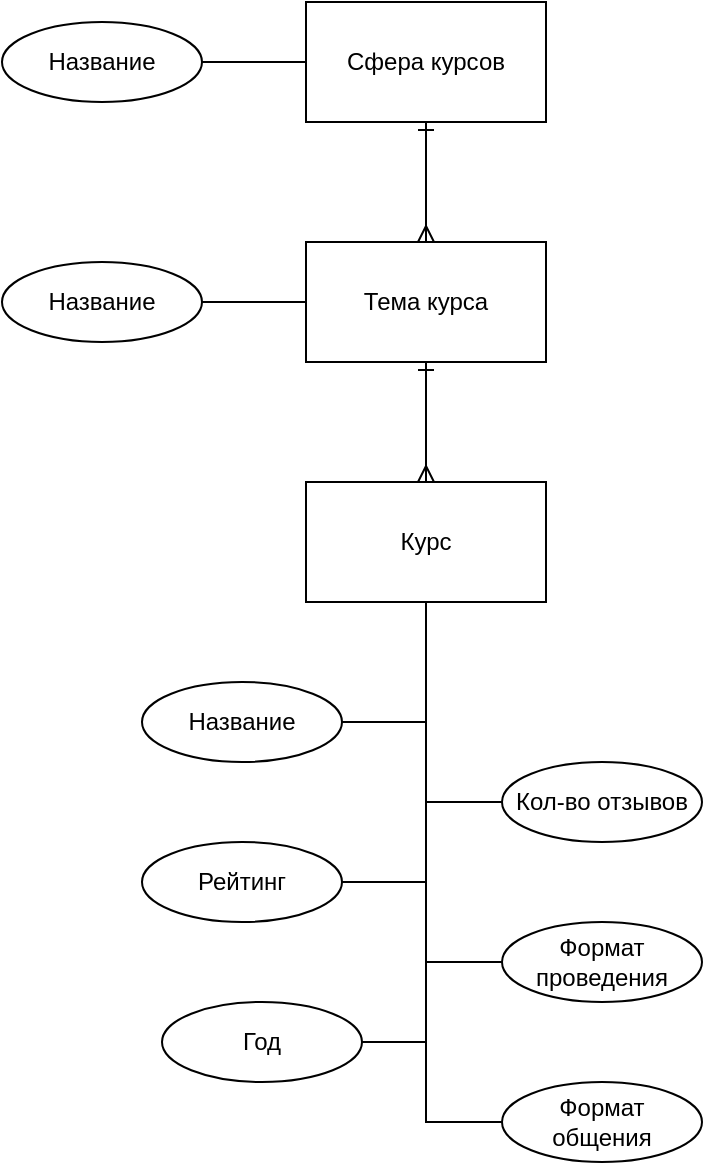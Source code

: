 <mxfile version="16.0.3" type="device" pages="2"><diagram id="MwNldjh3vpiea9HMRSkw" name="Page-2"><mxGraphModel dx="917" dy="526" grid="1" gridSize="10" guides="1" tooltips="1" connect="1" arrows="1" fold="1" page="1" pageScale="1" pageWidth="827" pageHeight="1169" math="0" shadow="0"><root><mxCell id="LKDejwMPRQ108pLKVJFa-0"/><mxCell id="LKDejwMPRQ108pLKVJFa-1" parent="LKDejwMPRQ108pLKVJFa-0"/><mxCell id="fduLMEKW6swZFOucGECv-6" style="edgeStyle=orthogonalEdgeStyle;rounded=0;orthogonalLoop=1;jettySize=auto;html=1;exitX=0.5;exitY=1;exitDx=0;exitDy=0;entryX=0;entryY=0.5;entryDx=0;entryDy=0;endArrow=none;endFill=0;" edge="1" parent="LKDejwMPRQ108pLKVJFa-1" source="CKJXx9d3QsaClkWvElFT-0" target="fduLMEKW6swZFOucGECv-5"><mxGeometry relative="1" as="geometry"/></mxCell><mxCell id="fduLMEKW6swZFOucGECv-7" style="edgeStyle=orthogonalEdgeStyle;rounded=0;orthogonalLoop=1;jettySize=auto;html=1;exitX=0.5;exitY=1;exitDx=0;exitDy=0;entryX=1;entryY=0.5;entryDx=0;entryDy=0;endArrow=none;endFill=0;" edge="1" parent="LKDejwMPRQ108pLKVJFa-1" source="CKJXx9d3QsaClkWvElFT-0" target="fduLMEKW6swZFOucGECv-3"><mxGeometry relative="1" as="geometry"/></mxCell><mxCell id="fduLMEKW6swZFOucGECv-8" style="edgeStyle=orthogonalEdgeStyle;rounded=0;orthogonalLoop=1;jettySize=auto;html=1;exitX=0.5;exitY=1;exitDx=0;exitDy=0;entryX=0;entryY=0.5;entryDx=0;entryDy=0;endArrow=none;endFill=0;" edge="1" parent="LKDejwMPRQ108pLKVJFa-1" source="CKJXx9d3QsaClkWvElFT-0" target="fduLMEKW6swZFOucGECv-4"><mxGeometry relative="1" as="geometry"/></mxCell><mxCell id="fduLMEKW6swZFOucGECv-9" style="edgeStyle=orthogonalEdgeStyle;rounded=0;orthogonalLoop=1;jettySize=auto;html=1;exitX=0.5;exitY=1;exitDx=0;exitDy=0;entryX=1;entryY=0.5;entryDx=0;entryDy=0;endArrow=none;endFill=0;" edge="1" parent="LKDejwMPRQ108pLKVJFa-1" source="CKJXx9d3QsaClkWvElFT-0" target="fduLMEKW6swZFOucGECv-1"><mxGeometry relative="1" as="geometry"/></mxCell><mxCell id="fduLMEKW6swZFOucGECv-10" style="edgeStyle=orthogonalEdgeStyle;rounded=0;orthogonalLoop=1;jettySize=auto;html=1;exitX=0.5;exitY=1;exitDx=0;exitDy=0;entryX=0;entryY=0.5;entryDx=0;entryDy=0;endArrow=none;endFill=0;" edge="1" parent="LKDejwMPRQ108pLKVJFa-1" source="CKJXx9d3QsaClkWvElFT-0" target="fduLMEKW6swZFOucGECv-2"><mxGeometry relative="1" as="geometry"/></mxCell><mxCell id="fduLMEKW6swZFOucGECv-11" style="edgeStyle=orthogonalEdgeStyle;rounded=0;orthogonalLoop=1;jettySize=auto;html=1;exitX=0.5;exitY=1;exitDx=0;exitDy=0;entryX=1;entryY=0.5;entryDx=0;entryDy=0;endArrow=none;endFill=0;" edge="1" parent="LKDejwMPRQ108pLKVJFa-1" source="CKJXx9d3QsaClkWvElFT-0" target="fduLMEKW6swZFOucGECv-0"><mxGeometry relative="1" as="geometry"/></mxCell><mxCell id="CKJXx9d3QsaClkWvElFT-0" value="Курс" style="rounded=0;whiteSpace=wrap;html=1;" parent="LKDejwMPRQ108pLKVJFa-1" vertex="1"><mxGeometry x="302" y="250" width="120" height="60" as="geometry"/></mxCell><mxCell id="CKJXx9d3QsaClkWvElFT-37" style="edgeStyle=elbowEdgeStyle;rounded=0;orthogonalLoop=1;jettySize=auto;elbow=vertical;html=1;exitX=1;exitY=0.5;exitDx=0;exitDy=0;entryX=0;entryY=0.5;entryDx=0;entryDy=0;startArrow=none;startFill=0;endArrow=none;endFill=0;" parent="LKDejwMPRQ108pLKVJFa-1" source="CKJXx9d3QsaClkWvElFT-4" target="CKJXx9d3QsaClkWvElFT-36" edge="1"><mxGeometry relative="1" as="geometry"/></mxCell><mxCell id="fduLMEKW6swZFOucGECv-12" style="edgeStyle=orthogonalEdgeStyle;rounded=0;orthogonalLoop=1;jettySize=auto;html=1;exitX=0.5;exitY=1;exitDx=0;exitDy=0;endArrow=ERmany;endFill=0;startArrow=ERone;startFill=0;" edge="1" parent="LKDejwMPRQ108pLKVJFa-1" source="CKJXx9d3QsaClkWvElFT-4" target="CKJXx9d3QsaClkWvElFT-5"><mxGeometry relative="1" as="geometry"/></mxCell><mxCell id="CKJXx9d3QsaClkWvElFT-4" value="Сфера курсов" style="rounded=0;whiteSpace=wrap;html=1;" parent="LKDejwMPRQ108pLKVJFa-1" vertex="1"><mxGeometry x="302" y="10" width="120" height="60" as="geometry"/></mxCell><mxCell id="CKJXx9d3QsaClkWvElFT-35" style="edgeStyle=elbowEdgeStyle;rounded=0;orthogonalLoop=1;jettySize=auto;elbow=vertical;html=1;exitX=1;exitY=0.5;exitDx=0;exitDy=0;startArrow=none;startFill=0;endArrow=none;endFill=0;" parent="LKDejwMPRQ108pLKVJFa-1" source="CKJXx9d3QsaClkWvElFT-5" target="CKJXx9d3QsaClkWvElFT-34" edge="1"><mxGeometry relative="1" as="geometry"/></mxCell><mxCell id="fduLMEKW6swZFOucGECv-13" style="edgeStyle=orthogonalEdgeStyle;rounded=0;orthogonalLoop=1;jettySize=auto;html=1;exitX=0.5;exitY=1;exitDx=0;exitDy=0;startArrow=ERone;startFill=0;endArrow=ERmany;endFill=0;" edge="1" parent="LKDejwMPRQ108pLKVJFa-1" source="CKJXx9d3QsaClkWvElFT-5" target="CKJXx9d3QsaClkWvElFT-0"><mxGeometry relative="1" as="geometry"/></mxCell><mxCell id="CKJXx9d3QsaClkWvElFT-5" value="Тема курса" style="rounded=0;whiteSpace=wrap;html=1;" parent="LKDejwMPRQ108pLKVJFa-1" vertex="1"><mxGeometry x="302" y="130" width="120" height="60" as="geometry"/></mxCell><mxCell id="CKJXx9d3QsaClkWvElFT-34" value="Название" style="ellipse;whiteSpace=wrap;html=1;" parent="LKDejwMPRQ108pLKVJFa-1" vertex="1"><mxGeometry x="150" y="140" width="100" height="40" as="geometry"/></mxCell><mxCell id="CKJXx9d3QsaClkWvElFT-36" value="Название" style="ellipse;whiteSpace=wrap;html=1;" parent="LKDejwMPRQ108pLKVJFa-1" vertex="1"><mxGeometry x="150" y="20" width="100" height="40" as="geometry"/></mxCell><mxCell id="fduLMEKW6swZFOucGECv-0" value="Название" style="ellipse;whiteSpace=wrap;html=1;" vertex="1" parent="LKDejwMPRQ108pLKVJFa-1"><mxGeometry x="220" y="350" width="100" height="40" as="geometry"/></mxCell><mxCell id="fduLMEKW6swZFOucGECv-1" value="Рейтинг" style="ellipse;whiteSpace=wrap;html=1;" vertex="1" parent="LKDejwMPRQ108pLKVJFa-1"><mxGeometry x="220" y="430" width="100" height="40" as="geometry"/></mxCell><mxCell id="fduLMEKW6swZFOucGECv-2" value="Кол-во отзывов" style="ellipse;whiteSpace=wrap;html=1;" vertex="1" parent="LKDejwMPRQ108pLKVJFa-1"><mxGeometry x="400" y="390" width="100" height="40" as="geometry"/></mxCell><mxCell id="fduLMEKW6swZFOucGECv-3" value="Год" style="ellipse;whiteSpace=wrap;html=1;" vertex="1" parent="LKDejwMPRQ108pLKVJFa-1"><mxGeometry x="230" y="510" width="100" height="40" as="geometry"/></mxCell><mxCell id="fduLMEKW6swZFOucGECv-4" value="Формат проведения" style="ellipse;whiteSpace=wrap;html=1;" vertex="1" parent="LKDejwMPRQ108pLKVJFa-1"><mxGeometry x="400" y="470" width="100" height="40" as="geometry"/></mxCell><mxCell id="fduLMEKW6swZFOucGECv-5" value="Формат&lt;br&gt;общения" style="ellipse;whiteSpace=wrap;html=1;" vertex="1" parent="LKDejwMPRQ108pLKVJFa-1"><mxGeometry x="400" y="550" width="100" height="40" as="geometry"/></mxCell></root></mxGraphModel></diagram><diagram id="7gfI-yXPut4sBSK27cps" name="Page-3"><mxGraphModel dx="965" dy="554" grid="1" gridSize="10" guides="1" tooltips="1" connect="1" arrows="1" fold="1" page="1" pageScale="1" pageWidth="827" pageHeight="1169" math="0" shadow="0"><root><mxCell id="pmO3SIaVrEAbNUhXGiQU-0"/><mxCell id="pmO3SIaVrEAbNUhXGiQU-1" parent="pmO3SIaVrEAbNUhXGiQU-0"/><mxCell id="lYKREmNgiukTVeBlkb51-21" style="edgeStyle=none;rounded=0;orthogonalLoop=1;jettySize=auto;html=1;startArrow=none;startFill=0;endArrow=classic;endFill=1;" edge="1" parent="pmO3SIaVrEAbNUhXGiQU-1"><mxGeometry relative="1" as="geometry"><mxPoint x="110" y="300" as="sourcePoint"/><mxPoint x="230" y="460" as="targetPoint"/></mxGeometry></mxCell><mxCell id="pmO3SIaVrEAbNUhXGiQU-2" value="" style="shape=umlActor;verticalLabelPosition=bottom;verticalAlign=top;html=1;outlineConnect=0;" vertex="1" parent="pmO3SIaVrEAbNUhXGiQU-1"><mxGeometry x="70" y="240" width="30" height="60" as="geometry"/></mxCell><mxCell id="lYKREmNgiukTVeBlkb51-0" value="Найти тему" style="ellipse;whiteSpace=wrap;html=1;" vertex="1" parent="pmO3SIaVrEAbNUhXGiQU-1"><mxGeometry x="270" y="60" width="119" height="50" as="geometry"/></mxCell><mxCell id="lYKREmNgiukTVeBlkb51-1" value="Найти сферу" style="ellipse;whiteSpace=wrap;html=1;" vertex="1" parent="pmO3SIaVrEAbNUhXGiQU-1"><mxGeometry x="344" y="130" width="116" height="50" as="geometry"/></mxCell><mxCell id="lYKREmNgiukTVeBlkb51-3" value="" style="endArrow=classic;html=1;rounded=0;entryX=0;entryY=0.5;entryDx=0;entryDy=0;" edge="1" parent="pmO3SIaVrEAbNUhXGiQU-1" target="lYKREmNgiukTVeBlkb51-0"><mxGeometry width="50" height="50" relative="1" as="geometry"><mxPoint x="110" y="250" as="sourcePoint"/><mxPoint x="290" y="100" as="targetPoint"/></mxGeometry></mxCell><mxCell id="lYKREmNgiukTVeBlkb51-4" value="" style="endArrow=classic;html=1;rounded=0;entryX=0;entryY=0.5;entryDx=0;entryDy=0;" edge="1" parent="pmO3SIaVrEAbNUhXGiQU-1" target="lYKREmNgiukTVeBlkb51-1"><mxGeometry width="50" height="50" relative="1" as="geometry"><mxPoint x="110" y="260" as="sourcePoint"/><mxPoint x="180" y="250" as="targetPoint"/></mxGeometry></mxCell><mxCell id="lYKREmNgiukTVeBlkb51-8" style="rounded=0;orthogonalLoop=1;jettySize=auto;html=1;exitX=1;exitY=0.5;exitDx=0;exitDy=0;startArrow=none;startFill=0;endArrow=classic;endFill=1;entryX=0;entryY=0.5;entryDx=0;entryDy=0;" edge="1" parent="pmO3SIaVrEAbNUhXGiQU-1" source="lYKREmNgiukTVeBlkb51-5" target="lYKREmNgiukTVeBlkb51-6"><mxGeometry relative="1" as="geometry"/></mxCell><mxCell id="lYKREmNgiukTVeBlkb51-5" value="Попросить рекомендацию" style="ellipse;whiteSpace=wrap;html=1;" vertex="1" parent="pmO3SIaVrEAbNUhXGiQU-1"><mxGeometry x="330" y="220" width="119" height="50" as="geometry"/></mxCell><mxCell id="lYKREmNgiukTVeBlkb51-6" value="Ввести&lt;br&gt;параметры курса" style="ellipse;whiteSpace=wrap;html=1;" vertex="1" parent="pmO3SIaVrEAbNUhXGiQU-1"><mxGeometry x="550" y="190" width="120" height="50" as="geometry"/></mxCell><mxCell id="lYKREmNgiukTVeBlkb51-7" value="" style="endArrow=classic;html=1;rounded=0;entryX=0;entryY=0.5;entryDx=0;entryDy=0;" edge="1" parent="pmO3SIaVrEAbNUhXGiQU-1" target="lYKREmNgiukTVeBlkb51-5"><mxGeometry width="50" height="50" relative="1" as="geometry"><mxPoint x="110" y="270" as="sourcePoint"/><mxPoint x="260" y="330" as="targetPoint"/></mxGeometry></mxCell><mxCell id="lYKREmNgiukTVeBlkb51-17" style="rounded=0;orthogonalLoop=1;jettySize=auto;html=1;exitX=1;exitY=0.5;exitDx=0;exitDy=0;entryX=0;entryY=0.5;entryDx=0;entryDy=0;startArrow=none;startFill=0;endArrow=classic;endFill=1;" edge="1" parent="pmO3SIaVrEAbNUhXGiQU-1" source="lYKREmNgiukTVeBlkb51-9" target="lYKREmNgiukTVeBlkb51-13"><mxGeometry relative="1" as="geometry"/></mxCell><mxCell id="lYKREmNgiukTVeBlkb51-9" value="Искать курс" style="ellipse;whiteSpace=wrap;html=1;" vertex="1" parent="pmO3SIaVrEAbNUhXGiQU-1"><mxGeometry x="280" y="340" width="119" height="50" as="geometry"/></mxCell><mxCell id="lYKREmNgiukTVeBlkb51-10" value="" style="endArrow=classic;html=1;rounded=0;entryX=0;entryY=0.5;entryDx=0;entryDy=0;" edge="1" parent="pmO3SIaVrEAbNUhXGiQU-1" target="lYKREmNgiukTVeBlkb51-9"><mxGeometry width="50" height="50" relative="1" as="geometry"><mxPoint x="110" y="280" as="sourcePoint"/><mxPoint x="500" y="260" as="targetPoint"/></mxGeometry></mxCell><mxCell id="lYKREmNgiukTVeBlkb51-23" style="edgeStyle=none;rounded=0;orthogonalLoop=1;jettySize=auto;html=1;exitX=1;exitY=0.5;exitDx=0;exitDy=0;startArrow=none;startFill=0;endArrow=classic;endFill=1;" edge="1" parent="pmO3SIaVrEAbNUhXGiQU-1" source="lYKREmNgiukTVeBlkb51-13" target="lYKREmNgiukTVeBlkb51-22"><mxGeometry relative="1" as="geometry"/></mxCell><mxCell id="lYKREmNgiukTVeBlkb51-13" value="Искать курс по критерию" style="ellipse;whiteSpace=wrap;html=1;" vertex="1" parent="pmO3SIaVrEAbNUhXGiQU-1"><mxGeometry x="460" y="390" width="119" height="50" as="geometry"/></mxCell><mxCell id="lYKREmNgiukTVeBlkb51-19" style="edgeStyle=none;rounded=0;orthogonalLoop=1;jettySize=auto;html=1;exitX=1;exitY=0.5;exitDx=0;exitDy=0;startArrow=none;startFill=0;endArrow=classic;endFill=1;" edge="1" parent="pmO3SIaVrEAbNUhXGiQU-1" source="lYKREmNgiukTVeBlkb51-14" target="lYKREmNgiukTVeBlkb51-18"><mxGeometry relative="1" as="geometry"/></mxCell><mxCell id="lYKREmNgiukTVeBlkb51-14" value="Искать курс по названию" style="ellipse;whiteSpace=wrap;html=1;" vertex="1" parent="pmO3SIaVrEAbNUhXGiQU-1"><mxGeometry x="460" y="300" width="119" height="50" as="geometry"/></mxCell><mxCell id="lYKREmNgiukTVeBlkb51-16" value="" style="endArrow=classic;html=1;rounded=0;exitX=1;exitY=0.5;exitDx=0;exitDy=0;entryX=0;entryY=0.5;entryDx=0;entryDy=0;" edge="1" parent="pmO3SIaVrEAbNUhXGiQU-1" source="lYKREmNgiukTVeBlkb51-9" target="lYKREmNgiukTVeBlkb51-14"><mxGeometry width="50" height="50" relative="1" as="geometry"><mxPoint x="400" y="380" as="sourcePoint"/><mxPoint x="450" y="330" as="targetPoint"/></mxGeometry></mxCell><mxCell id="lYKREmNgiukTVeBlkb51-18" value="Ввести название" style="ellipse;whiteSpace=wrap;html=1;" vertex="1" parent="pmO3SIaVrEAbNUhXGiQU-1"><mxGeometry x="640" y="300" width="119" height="50" as="geometry"/></mxCell><mxCell id="lYKREmNgiukTVeBlkb51-20" value="Искать курс по ключевым словам" style="ellipse;whiteSpace=wrap;html=1;" vertex="1" parent="pmO3SIaVrEAbNUhXGiQU-1"><mxGeometry x="231" y="430" width="130" height="60" as="geometry"/></mxCell><mxCell id="lYKREmNgiukTVeBlkb51-25" style="edgeStyle=none;rounded=0;orthogonalLoop=1;jettySize=auto;html=1;exitX=1;exitY=0.5;exitDx=0;exitDy=0;startArrow=none;startFill=0;endArrow=classic;endFill=1;" edge="1" parent="pmO3SIaVrEAbNUhXGiQU-1" source="lYKREmNgiukTVeBlkb51-22" target="lYKREmNgiukTVeBlkb51-24"><mxGeometry relative="1" as="geometry"/></mxCell><mxCell id="lYKREmNgiukTVeBlkb51-22" value="Ввести критерий" style="ellipse;whiteSpace=wrap;html=1;" vertex="1" parent="pmO3SIaVrEAbNUhXGiQU-1"><mxGeometry x="640" y="390" width="119" height="50" as="geometry"/></mxCell><mxCell id="lYKREmNgiukTVeBlkb51-24" value="Ввести значение критерия" style="ellipse;whiteSpace=wrap;html=1;" vertex="1" parent="pmO3SIaVrEAbNUhXGiQU-1"><mxGeometry x="810" y="390" width="119" height="50" as="geometry"/></mxCell></root></mxGraphModel></diagram></mxfile>